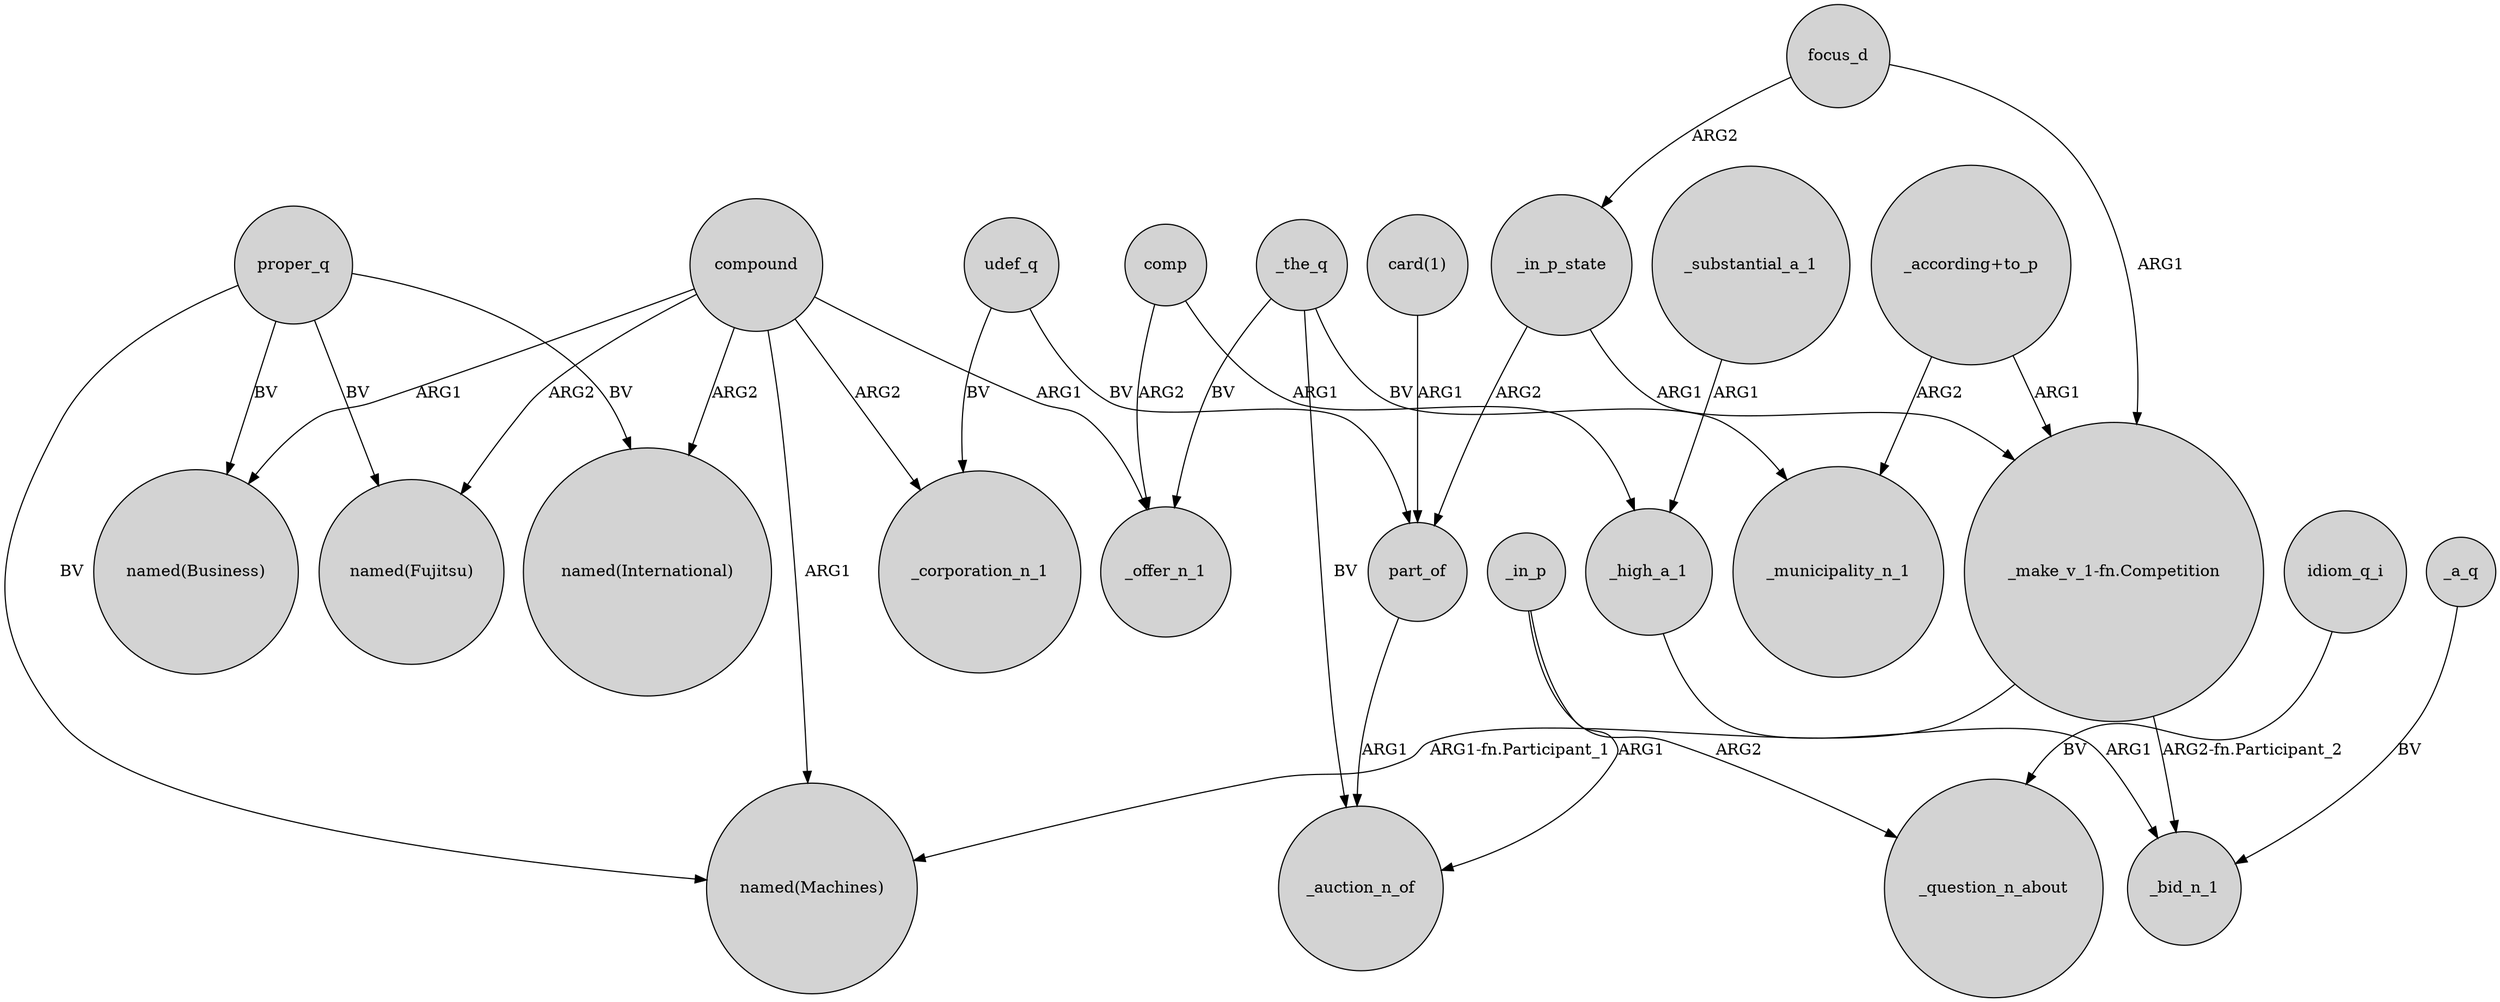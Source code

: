 digraph {
	node [shape=circle style=filled]
	"_make_v_1-fn.Competition" -> _bid_n_1 [label="ARG2-fn.Participant_2"]
	udef_q -> part_of [label=BV]
	_in_p -> _auction_n_of [label=ARG1]
	"_according+to_p" -> "_make_v_1-fn.Competition" [label=ARG1]
	_high_a_1 -> _bid_n_1 [label=ARG1]
	_a_q -> _bid_n_1 [label=BV]
	focus_d -> "_make_v_1-fn.Competition" [label=ARG1]
	"_make_v_1-fn.Competition" -> "named(Machines)" [label="ARG1-fn.Participant_1"]
	udef_q -> _corporation_n_1 [label=BV]
	comp -> _offer_n_1 [label=ARG2]
	part_of -> _auction_n_of [label=ARG1]
	proper_q -> "named(Machines)" [label=BV]
	proper_q -> "named(Business)" [label=BV]
	_in_p -> _question_n_about [label=ARG2]
	_substantial_a_1 -> _high_a_1 [label=ARG1]
	comp -> _high_a_1 [label=ARG1]
	_in_p_state -> "_make_v_1-fn.Competition" [label=ARG1]
	compound -> "named(Business)" [label=ARG1]
	compound -> "named(Fujitsu)" [label=ARG2]
	"_according+to_p" -> _municipality_n_1 [label=ARG2]
	_the_q -> _auction_n_of [label=BV]
	_the_q -> _municipality_n_1 [label=BV]
	compound -> "named(International)" [label=ARG2]
	proper_q -> "named(Fujitsu)" [label=BV]
	focus_d -> _in_p_state [label=ARG2]
	compound -> "named(Machines)" [label=ARG1]
	_in_p_state -> part_of [label=ARG2]
	compound -> _offer_n_1 [label=ARG1]
	_the_q -> _offer_n_1 [label=BV]
	idiom_q_i -> _question_n_about [label=BV]
	compound -> _corporation_n_1 [label=ARG2]
	proper_q -> "named(International)" [label=BV]
	"card(1)" -> part_of [label=ARG1]
}
